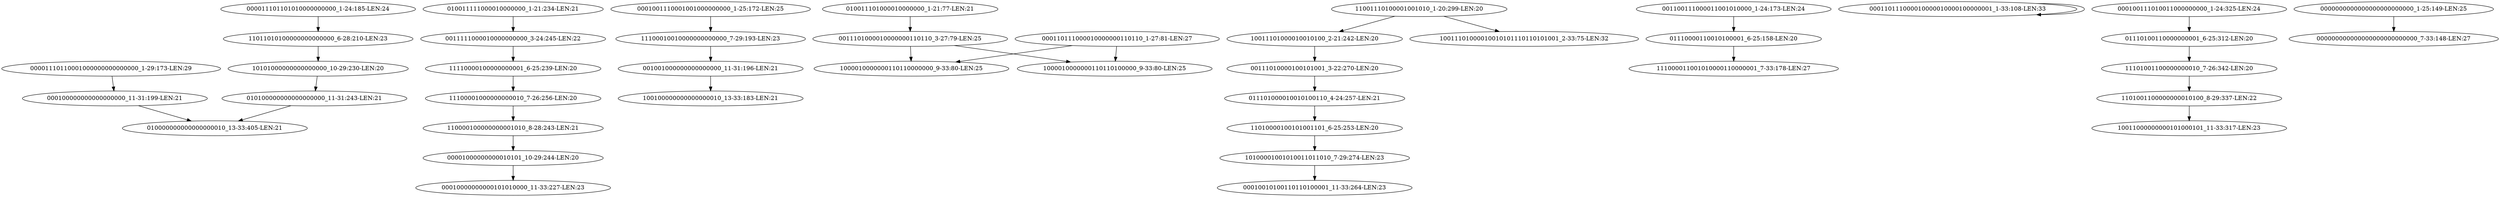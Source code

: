 digraph G {
    "11011010100000000000000_6-28:210-LEN:23" -> "10101000000000000000_10-29:230-LEN:20";
    "010011111000010000000_1-21:234-LEN:21" -> "0011111000010000000000_3-24:245-LEN:22";
    "00001110110001000000000000000_1-29:173-LEN:29" -> "000100000000000000000_11-31:199-LEN:21";
    "11100010010000000000000_7-29:193-LEN:23" -> "001001000000000000000_11-31:196-LEN:21";
    "110000100000000001010_8-28:243-LEN:21" -> "00001000000000010101_10-29:244-LEN:20";
    "0011101000010000000110110_3-27:79-LEN:25" -> "1000010000000110110000000_9-33:80-LEN:25";
    "0011101000010000000110110_3-27:79-LEN:25" -> "1000010000000110110100000_9-33:80-LEN:25";
    "001001000000000000000_11-31:196-LEN:21" -> "100100000000000000010_13-33:183-LEN:21";
    "10011101000010010100_2-21:242-LEN:20" -> "00111010000100101001_3-22:270-LEN:20";
    "001100111000011001010000_1-24:173-LEN:24" -> "01110000110010100001_6-25:158-LEN:20";
    "000110111000010000010000100000001_1-33:108-LEN:33" -> "000110111000010000010000100000001_1-33:108-LEN:33";
    "1101001100000000010100_8-29:337-LEN:22" -> "10011000000000101000101_11-33:317-LEN:23";
    "11001110100001001010_1-20:299-LEN:20" -> "10011101000010010100_2-21:242-LEN:20";
    "11001110100001001010_1-20:299-LEN:20" -> "10011101000010010101110110101001_2-33:75-LEN:32";
    "11110000100000000001_6-25:239-LEN:20" -> "11100001000000000010_7-26:256-LEN:20";
    "01110100110000000001_6-25:312-LEN:20" -> "11101001100000000010_7-26:342-LEN:20";
    "00001000000000010101_10-29:244-LEN:20" -> "00010000000000101010000_11-33:227-LEN:23";
    "10100001001010011011010_7-29:274-LEN:23" -> "00010010100110110100001_11-33:264-LEN:23";
    "010011101000010000000_1-21:77-LEN:21" -> "0011101000010000000110110_3-27:79-LEN:25";
    "000100000000000000000_11-31:199-LEN:21" -> "010000000000000000010_13-33:405-LEN:21";
    "00111010000100101001_3-22:270-LEN:20" -> "011101000010010100110_4-24:257-LEN:21";
    "000011101101010000000000_1-24:185-LEN:24" -> "11011010100000000000000_6-28:210-LEN:23";
    "000110111000010000000110110_1-27:81-LEN:27" -> "1000010000000110110000000_9-33:80-LEN:25";
    "000110111000010000000110110_1-27:81-LEN:27" -> "1000010000000110110100000_9-33:80-LEN:25";
    "11101001100000000010_7-26:342-LEN:20" -> "1101001100000000010100_8-29:337-LEN:22";
    "11010000100101001101_6-25:253-LEN:20" -> "10100001001010011011010_7-29:274-LEN:23";
    "0011111000010000000000_3-24:245-LEN:22" -> "11110000100000000001_6-25:239-LEN:20";
    "0000000000000000000000000_1-25:149-LEN:25" -> "000000000000000000000000000_7-33:148-LEN:27";
    "11100001000000000010_7-26:256-LEN:20" -> "110000100000000001010_8-28:243-LEN:21";
    "10101000000000000000_10-29:230-LEN:20" -> "010100000000000000000_11-31:243-LEN:21";
    "01110000110010100001_6-25:158-LEN:20" -> "111000011001010000110000001_7-33:178-LEN:27";
    "010100000000000000000_11-31:243-LEN:21" -> "010000000000000000010_13-33:405-LEN:21";
    "011101000010010100110_4-24:257-LEN:21" -> "11010000100101001101_6-25:253-LEN:20";
    "000100111010011000000000_1-24:325-LEN:24" -> "01110100110000000001_6-25:312-LEN:20";
    "0001001110001001000000000_1-25:172-LEN:25" -> "11100010010000000000000_7-29:193-LEN:23";
}
